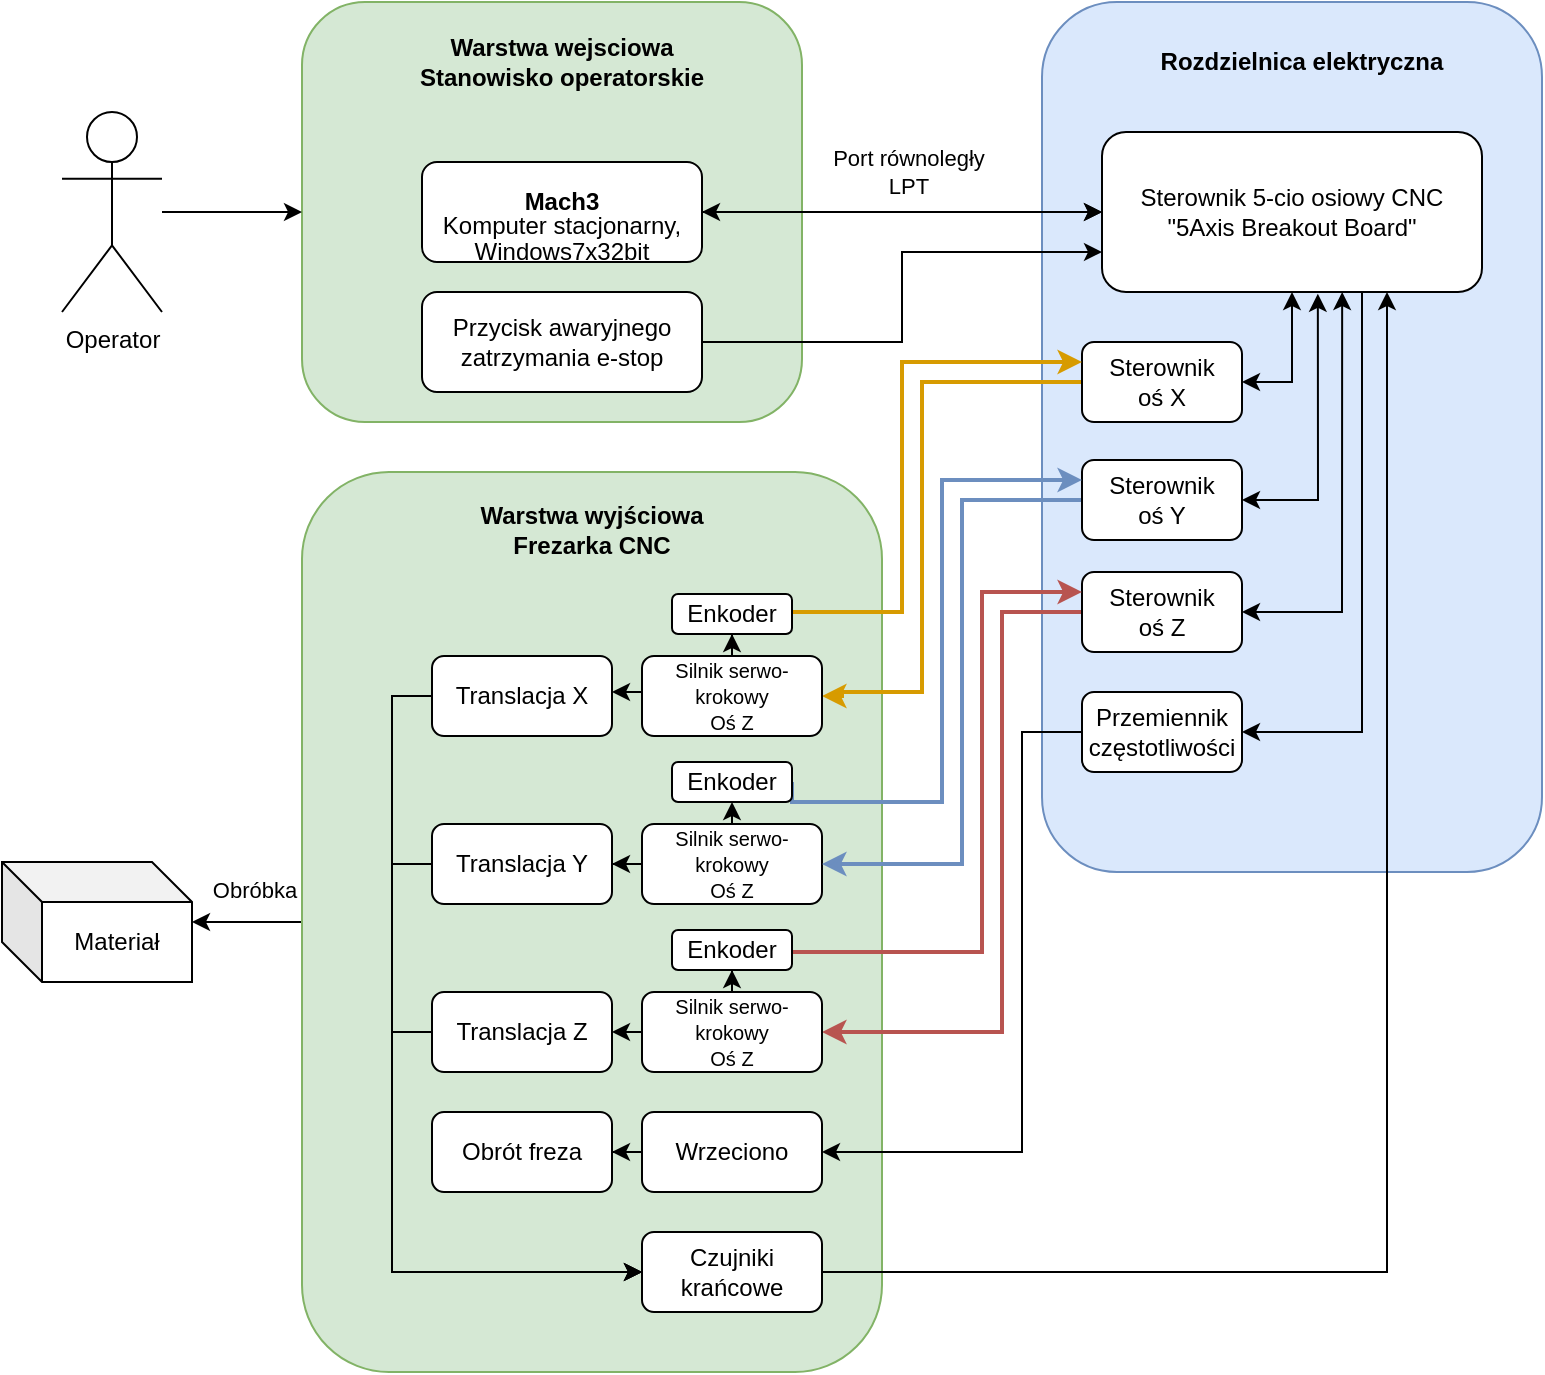 <mxfile version="22.1.16" type="github">
  <diagram name="Page-1" id="szuRNDVLsLvM3TpF7tbm">
    <mxGraphModel dx="2603" dy="822" grid="1" gridSize="10" guides="1" tooltips="1" connect="1" arrows="1" fold="1" page="1" pageScale="1" pageWidth="1169" pageHeight="827" math="0" shadow="0">
      <root>
        <mxCell id="0" />
        <mxCell id="1" parent="0" />
        <mxCell id="0a7FApHj3BCXqNyQYN4L-6" value="" style="rounded=1;whiteSpace=wrap;html=1;fillColor=#d5e8d4;strokeColor=#82b366;" parent="1" vertex="1">
          <mxGeometry x="-90" y="165" width="250" height="210" as="geometry" />
        </mxCell>
        <mxCell id="0a7FApHj3BCXqNyQYN4L-4" value="" style="rounded=1;whiteSpace=wrap;html=1;fillColor=#dae8fc;strokeColor=#6c8ebf;" parent="1" vertex="1">
          <mxGeometry x="280" y="165" width="250" height="435" as="geometry" />
        </mxCell>
        <mxCell id="xdS54QY0vX1um2URCebI-88" style="edgeStyle=orthogonalEdgeStyle;rounded=0;orthogonalLoop=1;jettySize=auto;html=1;entryX=1;entryY=0.5;entryDx=0;entryDy=0;" parent="1" source="0a7FApHj3BCXqNyQYN4L-2" target="xdS54QY0vX1um2URCebI-50" edge="1">
          <mxGeometry relative="1" as="geometry">
            <Array as="points">
              <mxPoint x="440" y="530" />
            </Array>
          </mxGeometry>
        </mxCell>
        <mxCell id="0a7FApHj3BCXqNyQYN4L-2" value="&lt;div&gt;Sterownik 5-cio osiowy CNC&lt;/div&gt;&lt;div&gt;&quot;5Axis Breakout Board&quot;&lt;br&gt;&lt;/div&gt;" style="rounded=1;whiteSpace=wrap;html=1;" parent="1" vertex="1">
          <mxGeometry x="310" y="230" width="190" height="80" as="geometry" />
        </mxCell>
        <mxCell id="0a7FApHj3BCXqNyQYN4L-8" style="edgeStyle=orthogonalEdgeStyle;rounded=0;orthogonalLoop=1;jettySize=auto;html=1;exitX=1;exitY=0.5;exitDx=0;exitDy=0;entryX=0;entryY=0.5;entryDx=0;entryDy=0;" parent="1" source="0a7FApHj3BCXqNyQYN4L-3" target="0a7FApHj3BCXqNyQYN4L-2" edge="1">
          <mxGeometry relative="1" as="geometry" />
        </mxCell>
        <mxCell id="0a7FApHj3BCXqNyQYN4L-11" value="Port równoległy&lt;br&gt;LPT" style="edgeLabel;html=1;align=center;verticalAlign=middle;resizable=0;points=[];" parent="0a7FApHj3BCXqNyQYN4L-8" vertex="1" connectable="0">
          <mxGeometry x="0.215" y="3" relative="1" as="geometry">
            <mxPoint x="-19" y="-17" as="offset" />
          </mxGeometry>
        </mxCell>
        <mxCell id="0a7FApHj3BCXqNyQYN4L-3" value="&lt;br&gt;&lt;div&gt;&lt;b&gt;Mach3&lt;/b&gt;&lt;/div&gt;&lt;div style=&quot;line-height: 90%;&quot;&gt;Komputer stacjonarny,&lt;/div&gt;&lt;div&gt;Windows7x32bit&lt;br&gt;&lt;/div&gt;" style="rounded=1;whiteSpace=wrap;html=1;" parent="1" vertex="1">
          <mxGeometry x="-30" y="245" width="140" height="50" as="geometry" />
        </mxCell>
        <mxCell id="0a7FApHj3BCXqNyQYN4L-5" value="Rozdzielnica elektryczna" style="text;html=1;strokeColor=none;fillColor=none;align=center;verticalAlign=middle;whiteSpace=wrap;rounded=0;fontStyle=1" parent="1" vertex="1">
          <mxGeometry x="310" y="180" width="200" height="30" as="geometry" />
        </mxCell>
        <mxCell id="0a7FApHj3BCXqNyQYN4L-7" value="Warstwa wejsciowa &lt;b&gt;&lt;br&gt;Stanowisko operatorskie&lt;br&gt;&lt;/b&gt;" style="text;html=1;strokeColor=none;fillColor=none;align=center;verticalAlign=middle;whiteSpace=wrap;rounded=0;fontStyle=1" parent="1" vertex="1">
          <mxGeometry x="-60" y="180" width="200" height="30" as="geometry" />
        </mxCell>
        <mxCell id="xdS54QY0vX1um2URCebI-13" value="" style="edgeStyle=orthogonalEdgeStyle;rounded=0;orthogonalLoop=1;jettySize=auto;html=1;" parent="1" source="0a7FApHj3BCXqNyQYN4L-9" target="0a7FApHj3BCXqNyQYN4L-6" edge="1">
          <mxGeometry relative="1" as="geometry" />
        </mxCell>
        <mxCell id="0a7FApHj3BCXqNyQYN4L-9" value="Operator" style="shape=umlActor;verticalLabelPosition=bottom;verticalAlign=top;html=1;outlineConnect=0;" parent="1" vertex="1">
          <mxGeometry x="-210" y="220" width="50" height="100" as="geometry" />
        </mxCell>
        <mxCell id="0a7FApHj3BCXqNyQYN4L-33" value="" style="endArrow=classic;startArrow=classic;html=1;rounded=0;exitX=1;exitY=0.5;exitDx=0;exitDy=0;entryX=0;entryY=0.5;entryDx=0;entryDy=0;" parent="1" source="0a7FApHj3BCXqNyQYN4L-3" target="0a7FApHj3BCXqNyQYN4L-2" edge="1">
          <mxGeometry width="50" height="50" relative="1" as="geometry">
            <mxPoint x="180" y="440" as="sourcePoint" />
            <mxPoint x="230" y="390" as="targetPoint" />
          </mxGeometry>
        </mxCell>
        <mxCell id="xdS54QY0vX1um2URCebI-90" value="" style="edgeStyle=orthogonalEdgeStyle;rounded=0;orthogonalLoop=1;jettySize=auto;html=1;" parent="1" source="xdS54QY0vX1um2URCebI-1" target="xdS54QY0vX1um2URCebI-14" edge="1">
          <mxGeometry relative="1" as="geometry" />
        </mxCell>
        <mxCell id="xdS54QY0vX1um2URCebI-91" value="Obróbka" style="edgeLabel;html=1;align=center;verticalAlign=middle;resizable=0;points=[];" parent="xdS54QY0vX1um2URCebI-90" vertex="1" connectable="0">
          <mxGeometry x="-0.108" y="3" relative="1" as="geometry">
            <mxPoint y="-19" as="offset" />
          </mxGeometry>
        </mxCell>
        <mxCell id="xdS54QY0vX1um2URCebI-1" value="" style="rounded=1;whiteSpace=wrap;html=1;fillColor=#d5e8d4;strokeColor=#82b366;" parent="1" vertex="1">
          <mxGeometry x="-90" y="400" width="290" height="450" as="geometry" />
        </mxCell>
        <mxCell id="xdS54QY0vX1um2URCebI-2" value="Warstwa wyjściowa&lt;br&gt;Frezarka CNC" style="text;html=1;strokeColor=none;fillColor=none;align=center;verticalAlign=middle;whiteSpace=wrap;rounded=0;fontStyle=1" parent="1" vertex="1">
          <mxGeometry x="-45" y="414" width="200" height="30" as="geometry" />
        </mxCell>
        <mxCell id="xdS54QY0vX1um2URCebI-78" style="edgeStyle=orthogonalEdgeStyle;rounded=0;orthogonalLoop=1;jettySize=auto;html=1;exitX=0;exitY=0.5;exitDx=0;exitDy=0;entryX=1;entryY=0.5;entryDx=0;entryDy=0;fontColor=#FFD966;fillColor=#ffe6cc;strokeColor=#d79b00;strokeWidth=2;" parent="1" source="xdS54QY0vX1um2URCebI-5" target="xdS54QY0vX1um2URCebI-70" edge="1">
          <mxGeometry relative="1" as="geometry">
            <Array as="points">
              <mxPoint x="220" y="355" />
              <mxPoint x="220" y="510" />
              <mxPoint x="180" y="510" />
              <mxPoint x="180" y="512" />
            </Array>
          </mxGeometry>
        </mxCell>
        <mxCell id="xdS54QY0vX1um2URCebI-5" value="Sterownik&lt;br&gt;oś X" style="rounded=1;whiteSpace=wrap;html=1;" parent="1" vertex="1">
          <mxGeometry x="300" y="335" width="80" height="40" as="geometry" />
        </mxCell>
        <mxCell id="xdS54QY0vX1um2URCebI-22" value="" style="edgeStyle=orthogonalEdgeStyle;rounded=0;orthogonalLoop=1;jettySize=auto;html=1;" parent="1" source="xdS54QY0vX1um2URCebI-6" target="xdS54QY0vX1um2URCebI-15" edge="1">
          <mxGeometry relative="1" as="geometry" />
        </mxCell>
        <mxCell id="xdS54QY0vX1um2URCebI-6" value="Wrzeciono" style="rounded=1;whiteSpace=wrap;html=1;" parent="1" vertex="1">
          <mxGeometry x="80" y="720" width="90" height="40" as="geometry" />
        </mxCell>
        <mxCell id="xdS54QY0vX1um2URCebI-19" value="" style="edgeStyle=orthogonalEdgeStyle;rounded=0;orthogonalLoop=1;jettySize=auto;html=1;" parent="1" target="xdS54QY0vX1um2URCebI-16" edge="1">
          <mxGeometry relative="1" as="geometry">
            <mxPoint x="80" y="517.029" as="sourcePoint" />
            <Array as="points">
              <mxPoint x="80" y="510" />
            </Array>
          </mxGeometry>
        </mxCell>
        <mxCell id="xdS54QY0vX1um2URCebI-20" value="" style="edgeStyle=orthogonalEdgeStyle;rounded=0;orthogonalLoop=1;jettySize=auto;html=1;" parent="1" source="xdS54QY0vX1um2URCebI-8" target="xdS54QY0vX1um2URCebI-17" edge="1">
          <mxGeometry relative="1" as="geometry" />
        </mxCell>
        <mxCell id="xdS54QY0vX1um2URCebI-65" style="edgeStyle=orthogonalEdgeStyle;rounded=0;orthogonalLoop=1;jettySize=auto;html=1;exitX=0.5;exitY=0;exitDx=0;exitDy=0;entryX=0.5;entryY=1;entryDx=0;entryDy=0;" parent="1" source="xdS54QY0vX1um2URCebI-8" target="xdS54QY0vX1um2URCebI-62" edge="1">
          <mxGeometry relative="1" as="geometry" />
        </mxCell>
        <mxCell id="xdS54QY0vX1um2URCebI-8" value="&lt;p style=&quot;line-height: 100%;&quot;&gt;&lt;font style=&quot;font-size: 10px;&quot;&gt;Silnik serwo-krokowy&lt;br&gt;Oś Z&lt;/font&gt;&lt;/p&gt;" style="rounded=1;whiteSpace=wrap;html=1;" parent="1" vertex="1">
          <mxGeometry x="80" y="576" width="90" height="40" as="geometry" />
        </mxCell>
        <mxCell id="xdS54QY0vX1um2URCebI-21" value="" style="edgeStyle=orthogonalEdgeStyle;rounded=0;orthogonalLoop=1;jettySize=auto;html=1;entryX=1;entryY=0.5;entryDx=0;entryDy=0;" parent="1" target="xdS54QY0vX1um2URCebI-18" edge="1">
          <mxGeometry relative="1" as="geometry">
            <mxPoint x="80" y="680" as="sourcePoint" />
          </mxGeometry>
        </mxCell>
        <mxCell id="xdS54QY0vX1um2URCebI-12" style="edgeStyle=orthogonalEdgeStyle;rounded=0;orthogonalLoop=1;jettySize=auto;html=1;exitX=1;exitY=0.5;exitDx=0;exitDy=0;entryX=0;entryY=0.75;entryDx=0;entryDy=0;" parent="1" source="xdS54QY0vX1um2URCebI-11" target="0a7FApHj3BCXqNyQYN4L-2" edge="1">
          <mxGeometry relative="1" as="geometry" />
        </mxCell>
        <mxCell id="xdS54QY0vX1um2URCebI-11" value="Przycisk awaryjnego&lt;br&gt;zatrzymania e-stop" style="rounded=1;whiteSpace=wrap;html=1;" parent="1" vertex="1">
          <mxGeometry x="-30" y="310" width="140" height="50" as="geometry" />
        </mxCell>
        <mxCell id="xdS54QY0vX1um2URCebI-14" value="Materiał" style="shape=cube;whiteSpace=wrap;html=1;boundedLbl=1;backgroundOutline=1;darkOpacity=0.05;darkOpacity2=0.1;" parent="1" vertex="1">
          <mxGeometry x="-240" y="595" width="95" height="60" as="geometry" />
        </mxCell>
        <mxCell id="xdS54QY0vX1um2URCebI-15" value="Obrót freza" style="rounded=1;whiteSpace=wrap;html=1;" parent="1" vertex="1">
          <mxGeometry x="-25" y="720" width="90" height="40" as="geometry" />
        </mxCell>
        <mxCell id="xdS54QY0vX1um2URCebI-61" style="edgeStyle=orthogonalEdgeStyle;rounded=0;orthogonalLoop=1;jettySize=auto;html=1;entryX=0;entryY=0.5;entryDx=0;entryDy=0;exitX=0;exitY=0.5;exitDx=0;exitDy=0;" parent="1" source="xdS54QY0vX1um2URCebI-16" target="xdS54QY0vX1um2URCebI-38" edge="1">
          <mxGeometry relative="1" as="geometry">
            <mxPoint x="-45" y="800" as="targetPoint" />
          </mxGeometry>
        </mxCell>
        <mxCell id="xdS54QY0vX1um2URCebI-16" value="Translacja X" style="rounded=1;whiteSpace=wrap;html=1;" parent="1" vertex="1">
          <mxGeometry x="-25" y="492" width="90" height="40" as="geometry" />
        </mxCell>
        <mxCell id="xdS54QY0vX1um2URCebI-57" style="edgeStyle=orthogonalEdgeStyle;rounded=0;orthogonalLoop=1;jettySize=auto;html=1;exitX=0;exitY=0.5;exitDx=0;exitDy=0;entryX=0;entryY=0.5;entryDx=0;entryDy=0;" parent="1" source="xdS54QY0vX1um2URCebI-17" target="xdS54QY0vX1um2URCebI-38" edge="1">
          <mxGeometry relative="1" as="geometry" />
        </mxCell>
        <mxCell id="xdS54QY0vX1um2URCebI-17" value="Translacja Y" style="rounded=1;whiteSpace=wrap;html=1;" parent="1" vertex="1">
          <mxGeometry x="-25" y="576" width="90" height="40" as="geometry" />
        </mxCell>
        <mxCell id="xdS54QY0vX1um2URCebI-56" style="edgeStyle=orthogonalEdgeStyle;rounded=0;orthogonalLoop=1;jettySize=auto;html=1;exitX=0;exitY=0.5;exitDx=0;exitDy=0;entryX=0;entryY=0.5;entryDx=0;entryDy=0;" parent="1" source="xdS54QY0vX1um2URCebI-18" target="xdS54QY0vX1um2URCebI-38" edge="1">
          <mxGeometry relative="1" as="geometry" />
        </mxCell>
        <mxCell id="xdS54QY0vX1um2URCebI-18" value="Translacja Z" style="rounded=1;whiteSpace=wrap;html=1;" parent="1" vertex="1">
          <mxGeometry x="-25" y="660" width="90" height="40" as="geometry" />
        </mxCell>
        <mxCell id="xdS54QY0vX1um2URCebI-81" style="edgeStyle=orthogonalEdgeStyle;rounded=0;orthogonalLoop=1;jettySize=auto;html=1;entryX=1;entryY=0.5;entryDx=0;entryDy=0;fillColor=#dae8fc;strokeColor=#6c8ebf;strokeWidth=2;" parent="1" source="xdS54QY0vX1um2URCebI-31" target="xdS54QY0vX1um2URCebI-8" edge="1">
          <mxGeometry relative="1" as="geometry">
            <Array as="points">
              <mxPoint x="240" y="414" />
              <mxPoint x="240" y="596" />
            </Array>
          </mxGeometry>
        </mxCell>
        <mxCell id="xdS54QY0vX1um2URCebI-31" value="Sterownik&lt;br&gt;oś Y" style="rounded=1;whiteSpace=wrap;html=1;" parent="1" vertex="1">
          <mxGeometry x="300" y="394" width="80" height="40" as="geometry" />
        </mxCell>
        <mxCell id="xdS54QY0vX1um2URCebI-55" style="edgeStyle=orthogonalEdgeStyle;rounded=0;orthogonalLoop=1;jettySize=auto;html=1;entryX=0.75;entryY=1;entryDx=0;entryDy=0;" parent="1" source="xdS54QY0vX1um2URCebI-38" target="0a7FApHj3BCXqNyQYN4L-2" edge="1">
          <mxGeometry relative="1" as="geometry" />
        </mxCell>
        <mxCell id="xdS54QY0vX1um2URCebI-38" value="Czujniki&lt;br&gt;krańcowe" style="rounded=1;whiteSpace=wrap;html=1;" parent="1" vertex="1">
          <mxGeometry x="80" y="780" width="90" height="40" as="geometry" />
        </mxCell>
        <mxCell id="xdS54QY0vX1um2URCebI-82" style="edgeStyle=orthogonalEdgeStyle;rounded=0;orthogonalLoop=1;jettySize=auto;html=1;entryX=1;entryY=0.5;entryDx=0;entryDy=0;fillColor=#f8cecc;strokeColor=#b85450;strokeWidth=2;" parent="1" source="xdS54QY0vX1um2URCebI-32" target="xdS54QY0vX1um2URCebI-73" edge="1">
          <mxGeometry relative="1" as="geometry">
            <Array as="points">
              <mxPoint x="260" y="470" />
              <mxPoint x="260" y="680" />
            </Array>
          </mxGeometry>
        </mxCell>
        <mxCell id="xdS54QY0vX1um2URCebI-32" value="Sterownik&lt;br&gt;oś Z" style="rounded=1;whiteSpace=wrap;html=1;" parent="1" vertex="1">
          <mxGeometry x="300" y="450" width="80" height="40" as="geometry" />
        </mxCell>
        <mxCell id="xdS54QY0vX1um2URCebI-84" style="edgeStyle=orthogonalEdgeStyle;rounded=0;orthogonalLoop=1;jettySize=auto;html=1;exitX=0;exitY=0.5;exitDx=0;exitDy=0;entryX=1;entryY=0.5;entryDx=0;entryDy=0;" parent="1" source="xdS54QY0vX1um2URCebI-50" target="xdS54QY0vX1um2URCebI-6" edge="1">
          <mxGeometry relative="1" as="geometry">
            <Array as="points">
              <mxPoint x="270" y="530" />
              <mxPoint x="270" y="740" />
            </Array>
          </mxGeometry>
        </mxCell>
        <mxCell id="xdS54QY0vX1um2URCebI-50" value="Przemiennik&lt;br&gt;częstotliwości" style="rounded=1;whiteSpace=wrap;html=1;" parent="1" vertex="1">
          <mxGeometry x="300" y="510" width="80" height="40" as="geometry" />
        </mxCell>
        <mxCell id="xdS54QY0vX1um2URCebI-80" style="edgeStyle=orthogonalEdgeStyle;rounded=0;orthogonalLoop=1;jettySize=auto;html=1;exitX=1;exitY=0.5;exitDx=0;exitDy=0;entryX=0;entryY=0.25;entryDx=0;entryDy=0;fillColor=#dae8fc;strokeColor=#6c8ebf;strokeWidth=2;" parent="1" source="xdS54QY0vX1um2URCebI-62" target="xdS54QY0vX1um2URCebI-31" edge="1">
          <mxGeometry relative="1" as="geometry">
            <Array as="points">
              <mxPoint x="230" y="565" />
              <mxPoint x="230" y="404" />
            </Array>
          </mxGeometry>
        </mxCell>
        <mxCell id="xdS54QY0vX1um2URCebI-62" value="Enkoder" style="rounded=1;whiteSpace=wrap;html=1;" parent="1" vertex="1">
          <mxGeometry x="95" y="545" width="60" height="20" as="geometry" />
        </mxCell>
        <mxCell id="xdS54QY0vX1um2URCebI-72" style="edgeStyle=orthogonalEdgeStyle;rounded=0;orthogonalLoop=1;jettySize=auto;html=1;entryX=0.5;entryY=1;entryDx=0;entryDy=0;" parent="1" source="xdS54QY0vX1um2URCebI-70" target="xdS54QY0vX1um2URCebI-71" edge="1">
          <mxGeometry relative="1" as="geometry" />
        </mxCell>
        <mxCell id="xdS54QY0vX1um2URCebI-70" value="&lt;p style=&quot;line-height: 100%;&quot;&gt;&lt;font style=&quot;font-size: 10px;&quot;&gt;Silnik serwo-krokowy&lt;br&gt;Oś Z&lt;/font&gt;&lt;/p&gt;" style="rounded=1;whiteSpace=wrap;html=1;" parent="1" vertex="1">
          <mxGeometry x="80" y="492" width="90" height="40" as="geometry" />
        </mxCell>
        <mxCell id="xdS54QY0vX1um2URCebI-77" style="edgeStyle=orthogonalEdgeStyle;rounded=0;orthogonalLoop=1;jettySize=auto;html=1;exitX=1;exitY=0.5;exitDx=0;exitDy=0;entryX=0;entryY=0.25;entryDx=0;entryDy=0;fontColor=#FFD966;fillColor=#ffe6cc;strokeColor=#d79b00;strokeWidth=2;" parent="1" source="xdS54QY0vX1um2URCebI-71" target="xdS54QY0vX1um2URCebI-5" edge="1">
          <mxGeometry relative="1" as="geometry">
            <Array as="points">
              <mxPoint x="155" y="470" />
              <mxPoint x="210" y="470" />
              <mxPoint x="210" y="345" />
            </Array>
          </mxGeometry>
        </mxCell>
        <mxCell id="xdS54QY0vX1um2URCebI-71" value="Enkoder" style="rounded=1;whiteSpace=wrap;html=1;" parent="1" vertex="1">
          <mxGeometry x="95" y="461" width="60" height="20" as="geometry" />
        </mxCell>
        <mxCell id="xdS54QY0vX1um2URCebI-75" style="edgeStyle=orthogonalEdgeStyle;rounded=0;orthogonalLoop=1;jettySize=auto;html=1;entryX=0.5;entryY=1;entryDx=0;entryDy=0;" parent="1" source="xdS54QY0vX1um2URCebI-73" target="xdS54QY0vX1um2URCebI-74" edge="1">
          <mxGeometry relative="1" as="geometry" />
        </mxCell>
        <mxCell id="xdS54QY0vX1um2URCebI-73" value="&lt;p style=&quot;line-height: 100%;&quot;&gt;&lt;font style=&quot;font-size: 10px;&quot;&gt;Silnik serwo-krokowy&lt;br&gt;Oś Z&lt;/font&gt;&lt;/p&gt;" style="rounded=1;whiteSpace=wrap;html=1;" parent="1" vertex="1">
          <mxGeometry x="80" y="660" width="90" height="40" as="geometry" />
        </mxCell>
        <mxCell id="xdS54QY0vX1um2URCebI-83" style="edgeStyle=orthogonalEdgeStyle;rounded=0;orthogonalLoop=1;jettySize=auto;html=1;exitX=1;exitY=0.5;exitDx=0;exitDy=0;entryX=0;entryY=0.25;entryDx=0;entryDy=0;fillColor=#f8cecc;strokeColor=#b85450;strokeWidth=2;" parent="1" source="xdS54QY0vX1um2URCebI-74" target="xdS54QY0vX1um2URCebI-32" edge="1">
          <mxGeometry relative="1" as="geometry">
            <Array as="points">
              <mxPoint x="250" y="640" />
              <mxPoint x="250" y="460" />
            </Array>
          </mxGeometry>
        </mxCell>
        <mxCell id="xdS54QY0vX1um2URCebI-74" value="Enkoder" style="rounded=1;whiteSpace=wrap;html=1;" parent="1" vertex="1">
          <mxGeometry x="95" y="629" width="60" height="20" as="geometry" />
        </mxCell>
        <mxCell id="xdS54QY0vX1um2URCebI-85" value="" style="endArrow=classic;startArrow=classic;html=1;rounded=0;exitX=1;exitY=0.5;exitDx=0;exitDy=0;entryX=0.5;entryY=1;entryDx=0;entryDy=0;" parent="1" source="xdS54QY0vX1um2URCebI-5" target="0a7FApHj3BCXqNyQYN4L-2" edge="1">
          <mxGeometry width="50" height="50" relative="1" as="geometry">
            <mxPoint x="390" y="390" as="sourcePoint" />
            <mxPoint x="440" y="340" as="targetPoint" />
            <Array as="points">
              <mxPoint x="405" y="355" />
            </Array>
          </mxGeometry>
        </mxCell>
        <mxCell id="xdS54QY0vX1um2URCebI-86" value="" style="endArrow=classic;startArrow=classic;html=1;rounded=0;exitX=1;exitY=0.5;exitDx=0;exitDy=0;entryX=0.568;entryY=1.011;entryDx=0;entryDy=0;entryPerimeter=0;" parent="1" source="xdS54QY0vX1um2URCebI-31" target="0a7FApHj3BCXqNyQYN4L-2" edge="1">
          <mxGeometry width="50" height="50" relative="1" as="geometry">
            <mxPoint x="390" y="365" as="sourcePoint" />
            <mxPoint x="415" y="320" as="targetPoint" />
            <Array as="points">
              <mxPoint x="418" y="414" />
            </Array>
          </mxGeometry>
        </mxCell>
        <mxCell id="xdS54QY0vX1um2URCebI-87" value="" style="endArrow=classic;startArrow=classic;html=1;rounded=0;exitX=1;exitY=0.5;exitDx=0;exitDy=0;entryX=0.632;entryY=1;entryDx=0;entryDy=0;entryPerimeter=0;" parent="1" source="xdS54QY0vX1um2URCebI-32" target="0a7FApHj3BCXqNyQYN4L-2" edge="1">
          <mxGeometry width="50" height="50" relative="1" as="geometry">
            <mxPoint x="400" y="375" as="sourcePoint" />
            <mxPoint x="425" y="330" as="targetPoint" />
            <Array as="points">
              <mxPoint x="430" y="470" />
            </Array>
          </mxGeometry>
        </mxCell>
      </root>
    </mxGraphModel>
  </diagram>
</mxfile>
